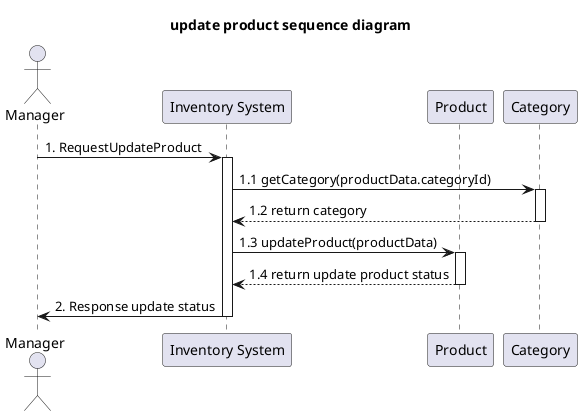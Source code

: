 @startuml
'example
title update product sequence diagram

actor Manager as actorManager
participant "Inventory System" as InventorySystem
'participant "Inventory" as classInventory
participant "Product" as classProduct
participant "Category" as classCategory

actorManager -> InventorySystem: 1. RequestUpdateProduct
activate InventorySystem

InventorySystem -> classCategory: 1.1 getCategory(productData.categoryId)
activate classCategory

classCategory --> InventorySystem: 1.2 return category
deactivate classCategory


'-------------- START Edit product ---------------
InventorySystem -> classProduct: 1.3 updateProduct(productData)
activate classProduct



classProduct --> InventorySystem: 1.4 return update product status
deactivate classProduct

InventorySystem -> actorManager: 2. Response update status
deactivate InventorySystem
'-------------- END Edit product ---------------



@enduml